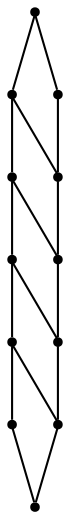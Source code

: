 graph {
  node [shape=point,comment="{\"directed\":false,\"doi\":\"10.4230/LIPIcs.GD.2024.32\",\"figure\":\"6 (1)\"}"]

  v0 [pos="1180.8838945690773,636.8060256674034"]
  v1 [pos="1180.8838945690773,460.00554955998905"]
  v2 [pos="1062.9887377817106,460.00554955998905"]
  v3 [pos="1062.9887377817106,636.8060256674034"]
  v4 [pos="945.0935650953932,460.00554955998905"]
  v5 [pos="945.0935650953932,636.8060256674034"]
  v6 [pos="827.1983924090757,460.00554955998905"]
  v7 [pos="827.1983924090756,636.8060256674034"]
  v8 [pos="709.3029017437401,460.00554955998905"]
  v9 [pos="709.3029017437401,636.8060256674034"]
  v10 [pos="591.4077926532261,460.00554955998905"]
  v11 [pos="591.4077926532261,636.8060256674034"]

  v0 -- v1 [id="-1",pos="1180.8838945690773,636.8060256674034 1180.8838945690773,460.00554955998905 1180.8838945690773,460.00554955998905 1180.8838945690773,460.00554955998905"]
  v11 -- v10 [id="-2",pos="591.4077926532261,636.8060256674034 591.4077926532261,460.00554955998905 591.4077926532261,460.00554955998905 591.4077926532261,460.00554955998905"]
  v11 -- v9 [id="-3",pos="591.4077926532261,636.8060256674034 709.3029017437401,636.8060256674034 709.3029017437401,636.8060256674034 709.3029017437401,636.8060256674034"]
  v10 -- v8 [id="-4",pos="591.4077926532261,460.00554955998905 709.3029017437401,460.00554955998905 709.3029017437401,460.00554955998905 709.3029017437401,460.00554955998905"]
  v9 -- v7 [id="-5",pos="709.3029017437401,636.8060256674034 827.1983924090756,636.8060256674034 827.1983924090756,636.8060256674034 827.1983924090756,636.8060256674034"]
  v9 -- v8 [id="-6",pos="709.3029017437401,636.8060256674034 709.3029017437401,460.00554955998905 709.3029017437401,460.00554955998905 709.3029017437401,460.00554955998905"]
  v8 -- v6 [id="-7",pos="709.3029017437401,460.00554955998905 827.1983924090757,460.00554955998905 827.1983924090757,460.00554955998905 827.1983924090757,460.00554955998905"]
  v7 -- v5 [id="-8",pos="827.1983924090756,636.8060256674034 945.0935650953932,636.8060256674034 945.0935650953932,636.8060256674034 945.0935650953932,636.8060256674034"]
  v7 -- v6 [id="-9",pos="827.1983924090756,636.8060256674034 827.1983924090757,460.00554955998905 827.1983924090757,460.00554955998905 827.1983924090757,460.00554955998905"]
  v6 -- v4 [id="-10",pos="827.1983924090757,460.00554955998905 945.0935650953932,460.00554955998905 945.0935650953932,460.00554955998905 945.0935650953932,460.00554955998905"]
  v5 -- v4 [id="-11",pos="945.0935650953932,636.8060256674034 945.0935650953932,460.00554955998905 945.0935650953932,460.00554955998905 945.0935650953932,460.00554955998905"]
  v5 -- v3 [id="-12",pos="945.0935650953932,636.8060256674034 1062.9887377817106,636.8060256674034 1062.9887377817106,636.8060256674034 1062.9887377817106,636.8060256674034"]
  v4 -- v2 [id="-13",pos="945.0935650953932,460.00554955998905 1062.9887377817106,460.00554955998905 1062.9887377817106,460.00554955998905 1062.9887377817106,460.00554955998905"]
  v3 -- v2 [id="-14",pos="1062.9887377817106,636.8060256674034 1062.9887377817106,460.00554955998905 1062.9887377817106,460.00554955998905 1062.9887377817106,460.00554955998905"]
  v3 -- v0 [id="-15",pos="1062.9887377817106,636.8060256674034 1180.8838945690773,636.8060256674034 1180.8838945690773,636.8060256674034 1180.8838945690773,636.8060256674034"]
  v2 -- v1 [id="-16",pos="1062.9887377817106,460.00554955998905 1180.8838945690773,460.00554955998905 1180.8838945690773,460.00554955998905 1180.8838945690773,460.00554955998905"]
}